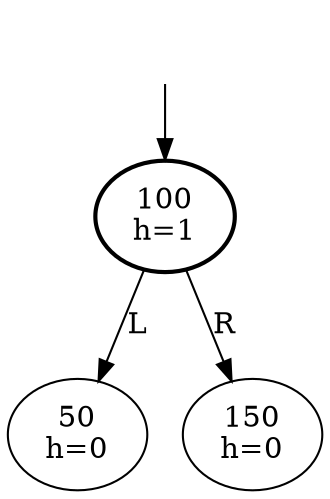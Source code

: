 digraph {
  DUMMY [style=invis];
  DUMMY -> 100;
  100 [penwidth=2];

  100 [label="100\nh=1"];

  100 -> 50 [label="L"];
  50 [label="50\nh=0"];



  100 -> 150 [label="R"];
  150 [label="150\nh=0"];



}
